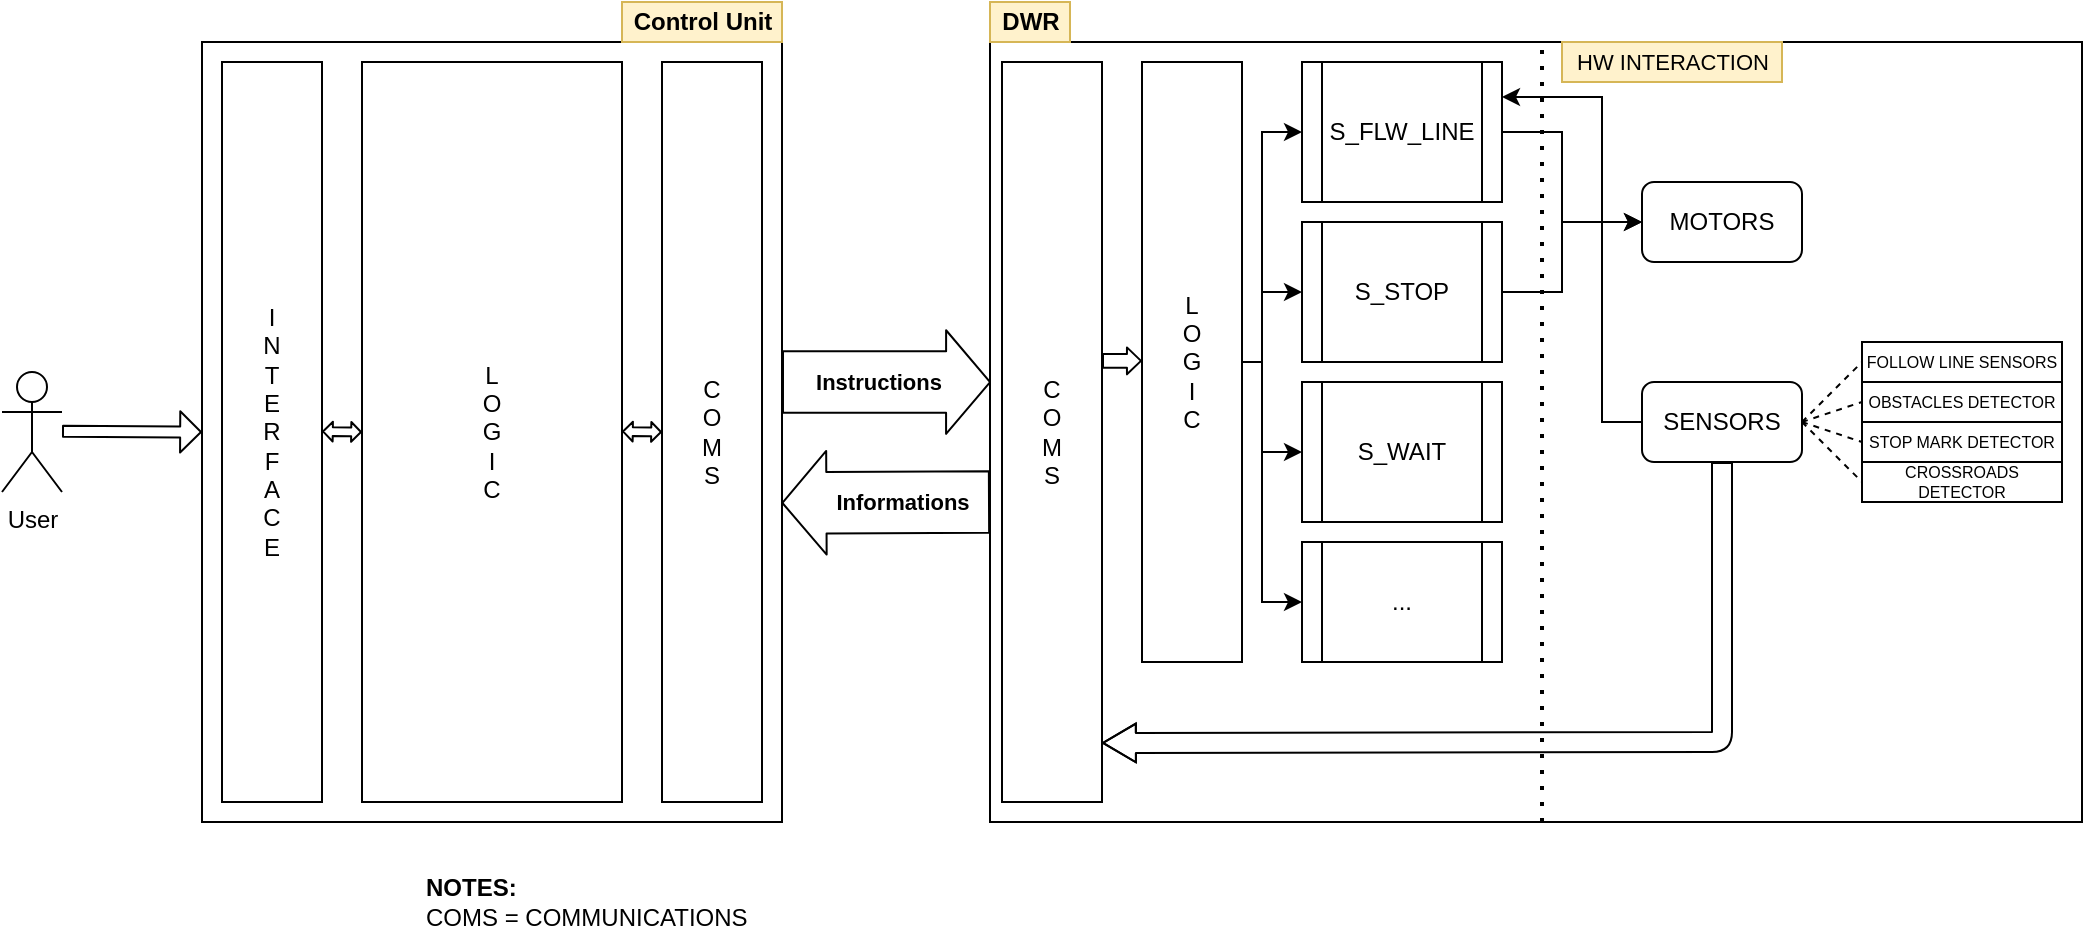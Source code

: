 <mxfile version="14.4.3" type="device"><diagram id="n-XrQ4B-fEP7rCZwjWys" name="Página-1"><mxGraphModel dx="2012" dy="718" grid="1" gridSize="10" guides="1" tooltips="1" connect="1" arrows="1" fold="1" page="1" pageScale="1" pageWidth="827" pageHeight="1169" math="0" shadow="0"><root><mxCell id="0"/><mxCell id="1" parent="0"/><mxCell id="G9TMAGW3TSv56_LjmDDF-1" value="" style="rounded=0;whiteSpace=wrap;html=1;" vertex="1" parent="1"><mxGeometry x="20" y="120" width="290" height="390" as="geometry"/></mxCell><mxCell id="G9TMAGW3TSv56_LjmDDF-3" value="I&lt;br&gt;N&lt;br&gt;T&lt;br&gt;E&lt;br&gt;R&lt;br&gt;F&lt;br&gt;A&lt;br&gt;C&lt;br&gt;E&lt;br&gt;" style="rounded=0;whiteSpace=wrap;html=1;" vertex="1" parent="1"><mxGeometry x="30" y="130" width="50" height="370" as="geometry"/></mxCell><mxCell id="G9TMAGW3TSv56_LjmDDF-4" value="L&lt;br&gt;O&lt;br&gt;G&lt;br&gt;I&lt;br&gt;C" style="rounded=0;whiteSpace=wrap;html=1;" vertex="1" parent="1"><mxGeometry x="100" y="130" width="130" height="370" as="geometry"/></mxCell><mxCell id="G9TMAGW3TSv56_LjmDDF-5" value="C&lt;br&gt;O&lt;br&gt;M&lt;br&gt;S" style="rounded=0;whiteSpace=wrap;html=1;" vertex="1" parent="1"><mxGeometry x="250" y="130" width="50" height="370" as="geometry"/></mxCell><mxCell id="G9TMAGW3TSv56_LjmDDF-6" value="&lt;b&gt;NOTES:&lt;br&gt;&lt;/b&gt;COMS = COMMUNICATIONS" style="text;html=1;align=left;verticalAlign=middle;resizable=0;points=[];autosize=1;" vertex="1" parent="1"><mxGeometry x="130" y="535" width="180" height="30" as="geometry"/></mxCell><mxCell id="G9TMAGW3TSv56_LjmDDF-7" value="" style="rounded=0;whiteSpace=wrap;html=1;" vertex="1" parent="1"><mxGeometry x="414" y="120" width="546" height="390" as="geometry"/></mxCell><mxCell id="G9TMAGW3TSv56_LjmDDF-8" value="C&lt;br&gt;O&lt;br&gt;M&lt;br&gt;S" style="rounded=0;whiteSpace=wrap;html=1;" vertex="1" parent="1"><mxGeometry x="420" y="130" width="50" height="370" as="geometry"/></mxCell><mxCell id="G9TMAGW3TSv56_LjmDDF-42" style="edgeStyle=orthogonalEdgeStyle;rounded=0;orthogonalLoop=1;jettySize=auto;html=1;exitX=1;exitY=0.5;exitDx=0;exitDy=0;entryX=0;entryY=0.5;entryDx=0;entryDy=0;" edge="1" parent="1" source="G9TMAGW3TSv56_LjmDDF-9" target="G9TMAGW3TSv56_LjmDDF-28"><mxGeometry relative="1" as="geometry"><Array as="points"><mxPoint x="550" y="280"/><mxPoint x="550" y="165"/></Array></mxGeometry></mxCell><mxCell id="G9TMAGW3TSv56_LjmDDF-43" style="edgeStyle=orthogonalEdgeStyle;rounded=0;orthogonalLoop=1;jettySize=auto;html=1;exitX=1;exitY=0.5;exitDx=0;exitDy=0;entryX=0;entryY=0.5;entryDx=0;entryDy=0;" edge="1" parent="1" source="G9TMAGW3TSv56_LjmDDF-9" target="G9TMAGW3TSv56_LjmDDF-29"><mxGeometry relative="1" as="geometry"><Array as="points"><mxPoint x="550" y="280"/><mxPoint x="550" y="245"/></Array></mxGeometry></mxCell><mxCell id="G9TMAGW3TSv56_LjmDDF-47" style="edgeStyle=orthogonalEdgeStyle;rounded=0;orthogonalLoop=1;jettySize=auto;html=1;exitX=1;exitY=0.5;exitDx=0;exitDy=0;entryX=0;entryY=0.5;entryDx=0;entryDy=0;" edge="1" parent="1" source="G9TMAGW3TSv56_LjmDDF-9" target="G9TMAGW3TSv56_LjmDDF-30"><mxGeometry relative="1" as="geometry"><Array as="points"><mxPoint x="550" y="280"/><mxPoint x="550" y="325"/></Array></mxGeometry></mxCell><mxCell id="G9TMAGW3TSv56_LjmDDF-48" style="edgeStyle=orthogonalEdgeStyle;rounded=0;orthogonalLoop=1;jettySize=auto;html=1;exitX=1;exitY=0.5;exitDx=0;exitDy=0;entryX=0;entryY=0.5;entryDx=0;entryDy=0;" edge="1" parent="1" source="G9TMAGW3TSv56_LjmDDF-9" target="G9TMAGW3TSv56_LjmDDF-46"><mxGeometry relative="1" as="geometry"><Array as="points"><mxPoint x="550" y="280"/><mxPoint x="550" y="400"/></Array></mxGeometry></mxCell><mxCell id="G9TMAGW3TSv56_LjmDDF-9" value="L&lt;br&gt;O&lt;br&gt;G&lt;br&gt;I&lt;br&gt;C" style="rounded=0;whiteSpace=wrap;html=1;" vertex="1" parent="1"><mxGeometry x="490" y="130" width="50" height="300" as="geometry"/></mxCell><mxCell id="G9TMAGW3TSv56_LjmDDF-12" value="MOTORS" style="rounded=1;whiteSpace=wrap;html=1;" vertex="1" parent="1"><mxGeometry x="740" y="190" width="80" height="40" as="geometry"/></mxCell><mxCell id="G9TMAGW3TSv56_LjmDDF-49" style="edgeStyle=orthogonalEdgeStyle;rounded=0;orthogonalLoop=1;jettySize=auto;html=1;exitX=0;exitY=0.5;exitDx=0;exitDy=0;entryX=1;entryY=0.25;entryDx=0;entryDy=0;" edge="1" parent="1" source="G9TMAGW3TSv56_LjmDDF-13" target="G9TMAGW3TSv56_LjmDDF-28"><mxGeometry relative="1" as="geometry"><Array as="points"><mxPoint x="720" y="310"/><mxPoint x="720" y="148"/></Array></mxGeometry></mxCell><mxCell id="G9TMAGW3TSv56_LjmDDF-13" value="SENSORS" style="rounded=1;whiteSpace=wrap;html=1;" vertex="1" parent="1"><mxGeometry x="740" y="290" width="80" height="40" as="geometry"/></mxCell><mxCell id="G9TMAGW3TSv56_LjmDDF-15" value="" style="shape=flexArrow;endArrow=classic;html=1;width=30.8;endSize=7;entryX=0.001;entryY=0.436;entryDx=0;entryDy=0;entryPerimeter=0;" edge="1" parent="1" target="G9TMAGW3TSv56_LjmDDF-7"><mxGeometry width="50" height="50" relative="1" as="geometry"><mxPoint x="310" y="290" as="sourcePoint"/><mxPoint x="410" y="290" as="targetPoint"/></mxGeometry></mxCell><mxCell id="G9TMAGW3TSv56_LjmDDF-20" value="Instructions" style="edgeLabel;html=1;align=center;verticalAlign=middle;resizable=0;points=[];fontStyle=1" vertex="1" connectable="0" parent="G9TMAGW3TSv56_LjmDDF-15"><mxGeometry x="0.18" relative="1" as="geometry"><mxPoint x="-13.8" as="offset"/></mxGeometry></mxCell><mxCell id="G9TMAGW3TSv56_LjmDDF-21" value="" style="shape=flexArrow;endArrow=classic;html=1;width=30.8;endSize=7;exitX=0;exitY=0.75;exitDx=0;exitDy=0;entryX=0.999;entryY=0.591;entryDx=0;entryDy=0;entryPerimeter=0;" edge="1" parent="1" target="G9TMAGW3TSv56_LjmDDF-1"><mxGeometry width="50" height="50" relative="1" as="geometry"><mxPoint x="414" y="350" as="sourcePoint"/><mxPoint x="320" y="350.5" as="targetPoint"/><Array as="points"/></mxGeometry></mxCell><mxCell id="G9TMAGW3TSv56_LjmDDF-22" value="Informations" style="edgeLabel;html=1;align=center;verticalAlign=middle;resizable=0;points=[];fontStyle=1" vertex="1" connectable="0" parent="G9TMAGW3TSv56_LjmDDF-21"><mxGeometry x="0.18" relative="1" as="geometry"><mxPoint x="17.6" y="-0.37" as="offset"/></mxGeometry></mxCell><mxCell id="G9TMAGW3TSv56_LjmDDF-23" value="DWR" style="text;html=1;align=center;verticalAlign=middle;resizable=0;points=[];autosize=1;fillColor=#fff2cc;strokeColor=#d6b656;fontStyle=1" vertex="1" parent="1"><mxGeometry x="414" y="100" width="40" height="20" as="geometry"/></mxCell><mxCell id="G9TMAGW3TSv56_LjmDDF-24" value="Control Unit" style="text;html=1;align=center;verticalAlign=middle;resizable=0;points=[];autosize=1;fillColor=#fff2cc;strokeColor=#d6b656;fontStyle=1" vertex="1" parent="1"><mxGeometry x="230" y="100" width="80" height="20" as="geometry"/></mxCell><mxCell id="G9TMAGW3TSv56_LjmDDF-31" style="edgeStyle=orthogonalEdgeStyle;rounded=0;orthogonalLoop=1;jettySize=auto;html=1;exitX=1;exitY=0.5;exitDx=0;exitDy=0;entryX=0;entryY=0.5;entryDx=0;entryDy=0;" edge="1" parent="1" source="G9TMAGW3TSv56_LjmDDF-28" target="G9TMAGW3TSv56_LjmDDF-12"><mxGeometry relative="1" as="geometry"><Array as="points"><mxPoint x="700" y="165"/><mxPoint x="700" y="210"/></Array></mxGeometry></mxCell><mxCell id="G9TMAGW3TSv56_LjmDDF-28" value="&lt;span&gt;S_FLW_LINE&lt;/span&gt;" style="shape=process;whiteSpace=wrap;html=1;backgroundOutline=1;" vertex="1" parent="1"><mxGeometry x="570" y="130" width="100" height="70" as="geometry"/></mxCell><mxCell id="G9TMAGW3TSv56_LjmDDF-32" style="edgeStyle=orthogonalEdgeStyle;rounded=0;orthogonalLoop=1;jettySize=auto;html=1;exitX=1;exitY=0.5;exitDx=0;exitDy=0;entryX=0;entryY=0.5;entryDx=0;entryDy=0;" edge="1" parent="1" source="G9TMAGW3TSv56_LjmDDF-29" target="G9TMAGW3TSv56_LjmDDF-12"><mxGeometry relative="1" as="geometry"><Array as="points"><mxPoint x="700" y="245"/><mxPoint x="700" y="210"/></Array></mxGeometry></mxCell><mxCell id="G9TMAGW3TSv56_LjmDDF-29" value="&lt;span&gt;S_STOP&lt;/span&gt;" style="shape=process;whiteSpace=wrap;html=1;backgroundOutline=1;" vertex="1" parent="1"><mxGeometry x="570" y="210" width="100" height="70" as="geometry"/></mxCell><mxCell id="G9TMAGW3TSv56_LjmDDF-30" value="&lt;span&gt;S_WAIT&lt;br&gt;&lt;/span&gt;" style="shape=process;whiteSpace=wrap;html=1;backgroundOutline=1;" vertex="1" parent="1"><mxGeometry x="570" y="290" width="100" height="70" as="geometry"/></mxCell><mxCell id="G9TMAGW3TSv56_LjmDDF-33" value="" style="shape=flexArrow;endArrow=classic;startArrow=classic;html=1;exitX=1;exitY=0.5;exitDx=0;exitDy=0;endWidth=4.511;endSize=1.297;width=4.355;startSize=1.297;startWidth=4.511;entryX=0;entryY=0.5;entryDx=0;entryDy=0;" edge="1" parent="1" target="G9TMAGW3TSv56_LjmDDF-4"><mxGeometry width="50" height="50" relative="1" as="geometry"><mxPoint x="80" y="314.71" as="sourcePoint"/><mxPoint x="140" y="315" as="targetPoint"/></mxGeometry></mxCell><mxCell id="G9TMAGW3TSv56_LjmDDF-35" value="User" style="shape=umlActor;verticalLabelPosition=bottom;verticalAlign=top;html=1;outlineConnect=0;" vertex="1" parent="1"><mxGeometry x="-80" y="285" width="30" height="60" as="geometry"/></mxCell><mxCell id="G9TMAGW3TSv56_LjmDDF-37" value="" style="shape=flexArrow;endArrow=classic;html=1;width=5.517;endSize=3.138;endWidth=14.126;" edge="1" parent="1"><mxGeometry width="50" height="50" relative="1" as="geometry"><mxPoint x="-50" y="314.66" as="sourcePoint"/><mxPoint x="20" y="315" as="targetPoint"/></mxGeometry></mxCell><mxCell id="G9TMAGW3TSv56_LjmDDF-39" value="" style="shape=flexArrow;endArrow=classic;startArrow=classic;html=1;exitX=1;exitY=0.5;exitDx=0;exitDy=0;endWidth=4.511;endSize=1.297;width=4.355;startSize=1.297;startWidth=4.511;entryX=0;entryY=0.5;entryDx=0;entryDy=0;" edge="1" parent="1"><mxGeometry width="50" height="50" relative="1" as="geometry"><mxPoint x="230" y="314.71" as="sourcePoint"/><mxPoint x="250" y="315" as="targetPoint"/></mxGeometry></mxCell><mxCell id="G9TMAGW3TSv56_LjmDDF-40" value="" style="shape=flexArrow;endArrow=classic;html=1;width=10;endSize=5.15;entryX=0.999;entryY=0.591;entryDx=0;entryDy=0;entryPerimeter=0;endWidth=8.333;exitX=0.5;exitY=1;exitDx=0;exitDy=0;" edge="1" parent="1" source="G9TMAGW3TSv56_LjmDDF-13"><mxGeometry width="50" height="50" relative="1" as="geometry"><mxPoint x="780" y="440" as="sourcePoint"/><mxPoint x="470" y="470.49" as="targetPoint"/><Array as="points"><mxPoint x="780" y="470"/></Array></mxGeometry></mxCell><mxCell id="G9TMAGW3TSv56_LjmDDF-46" value="&lt;span&gt;...&lt;br&gt;&lt;/span&gt;" style="shape=process;whiteSpace=wrap;html=1;backgroundOutline=1;" vertex="1" parent="1"><mxGeometry x="570" y="370" width="100" height="60" as="geometry"/></mxCell><mxCell id="G9TMAGW3TSv56_LjmDDF-55" value="STOP MARK DETECTOR" style="rounded=0;whiteSpace=wrap;html=1;fontSize=8;" vertex="1" parent="1"><mxGeometry x="850" y="310" width="100" height="20" as="geometry"/></mxCell><mxCell id="G9TMAGW3TSv56_LjmDDF-56" value="CROSSROADS DETECTOR" style="rounded=0;whiteSpace=wrap;html=1;fontSize=8;" vertex="1" parent="1"><mxGeometry x="850" y="330" width="100" height="20" as="geometry"/></mxCell><mxCell id="G9TMAGW3TSv56_LjmDDF-60" value="FOLLOW LINE SENSORS" style="rounded=0;whiteSpace=wrap;html=1;fontSize=8;" vertex="1" parent="1"><mxGeometry x="850" y="270" width="100" height="20" as="geometry"/></mxCell><mxCell id="G9TMAGW3TSv56_LjmDDF-61" value="OBSTACLES DETECTOR" style="rounded=0;whiteSpace=wrap;html=1;fontSize=8;" vertex="1" parent="1"><mxGeometry x="850" y="290" width="100" height="20" as="geometry"/></mxCell><mxCell id="G9TMAGW3TSv56_LjmDDF-62" value="" style="endArrow=none;dashed=1;html=1;fontSize=8;exitX=1;exitY=0.5;exitDx=0;exitDy=0;entryX=0;entryY=0.5;entryDx=0;entryDy=0;" edge="1" parent="1" source="G9TMAGW3TSv56_LjmDDF-13" target="G9TMAGW3TSv56_LjmDDF-60"><mxGeometry width="50" height="50" relative="1" as="geometry"><mxPoint x="800" y="290" as="sourcePoint"/><mxPoint x="850" y="240" as="targetPoint"/></mxGeometry></mxCell><mxCell id="G9TMAGW3TSv56_LjmDDF-64" value="" style="endArrow=none;dashed=1;html=1;fontSize=8;exitX=1;exitY=0.5;exitDx=0;exitDy=0;entryX=0;entryY=0.5;entryDx=0;entryDy=0;" edge="1" parent="1" source="G9TMAGW3TSv56_LjmDDF-13" target="G9TMAGW3TSv56_LjmDDF-61"><mxGeometry width="50" height="50" relative="1" as="geometry"><mxPoint x="830" y="320" as="sourcePoint"/><mxPoint x="860" y="290" as="targetPoint"/></mxGeometry></mxCell><mxCell id="G9TMAGW3TSv56_LjmDDF-65" value="" style="endArrow=none;dashed=1;html=1;fontSize=8;exitX=1;exitY=0.5;exitDx=0;exitDy=0;entryX=0;entryY=0.5;entryDx=0;entryDy=0;" edge="1" parent="1" source="G9TMAGW3TSv56_LjmDDF-13" target="G9TMAGW3TSv56_LjmDDF-55"><mxGeometry width="50" height="50" relative="1" as="geometry"><mxPoint x="830" y="320" as="sourcePoint"/><mxPoint x="860" y="310" as="targetPoint"/></mxGeometry></mxCell><mxCell id="G9TMAGW3TSv56_LjmDDF-66" value="" style="endArrow=none;dashed=1;html=1;fontSize=8;exitX=1;exitY=0.5;exitDx=0;exitDy=0;entryX=0;entryY=0.5;entryDx=0;entryDy=0;" edge="1" parent="1" source="G9TMAGW3TSv56_LjmDDF-13" target="G9TMAGW3TSv56_LjmDDF-56"><mxGeometry width="50" height="50" relative="1" as="geometry"><mxPoint x="830" y="320" as="sourcePoint"/><mxPoint x="860" y="330" as="targetPoint"/></mxGeometry></mxCell><mxCell id="G9TMAGW3TSv56_LjmDDF-69" value="" style="endArrow=none;dashed=1;html=1;dashPattern=1 3;strokeWidth=2;fontSize=8;" edge="1" parent="1"><mxGeometry width="50" height="50" relative="1" as="geometry"><mxPoint x="690" y="510" as="sourcePoint"/><mxPoint x="690" y="120" as="targetPoint"/></mxGeometry></mxCell><mxCell id="G9TMAGW3TSv56_LjmDDF-70" value="&lt;font style=&quot;font-size: 11px&quot;&gt;HW INTERACTION&lt;/font&gt;" style="text;html=1;align=center;verticalAlign=middle;resizable=0;points=[];autosize=1;fontSize=8;fillColor=#fff2cc;strokeColor=#d6b656;" vertex="1" parent="1"><mxGeometry x="700" y="120" width="110" height="20" as="geometry"/></mxCell><mxCell id="G9TMAGW3TSv56_LjmDDF-71" value="" style="shape=flexArrow;endArrow=classic;html=1;width=6.8;endSize=2.008;endWidth=5.68;" edge="1" parent="1"><mxGeometry width="50" height="50" relative="1" as="geometry"><mxPoint x="470" y="279.43" as="sourcePoint"/><mxPoint x="490" y="279.43" as="targetPoint"/></mxGeometry></mxCell></root></mxGraphModel></diagram></mxfile>